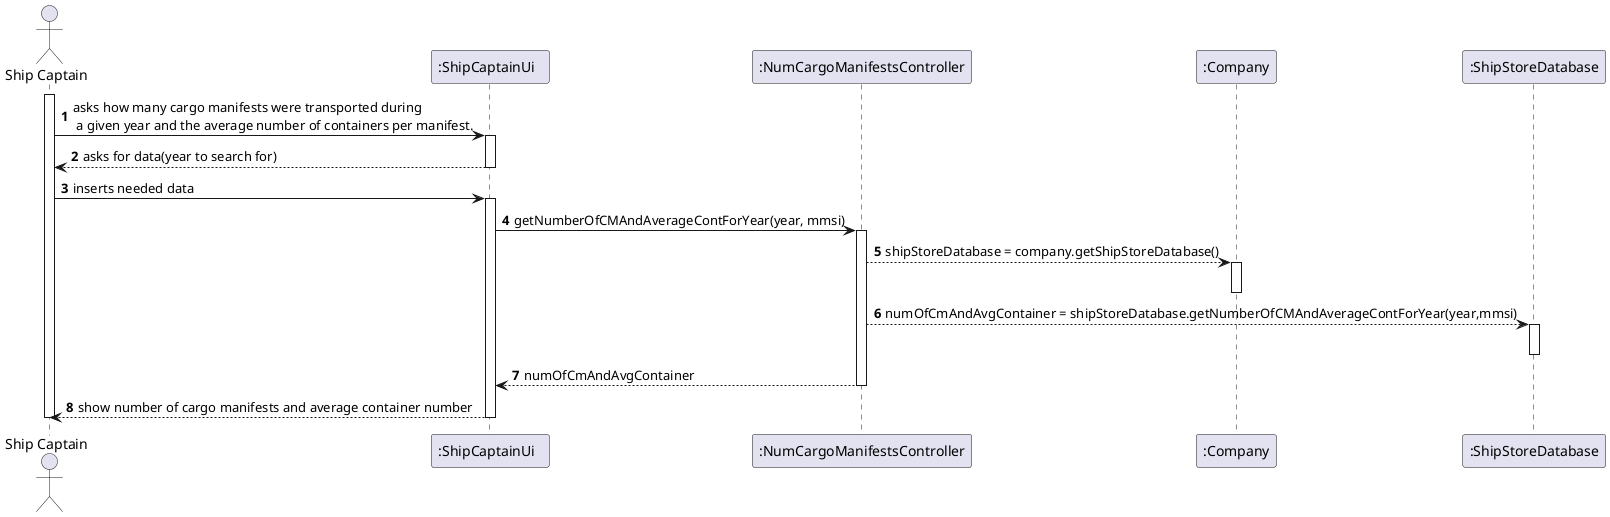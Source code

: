 @startuml
autonumber
'hide footbox
actor "Ship Captain" as SC
participant ":ShipCaptainUi  " as UI
participant ":NumCargoManifestsController" as CTRL
participant ":Company" as CP
participant ":ShipStoreDatabase" as SS


activate SC
SC -> UI : asks how many cargo manifests were transported during\n a given year and the average number of containers per manifest.
activate UI
UI --> SC : asks for data(year to search for)
deactivate UI
SC -> UI : inserts needed data
activate UI
UI -> CTRL : getNumberOfCMAndAverageContForYear(year, mmsi)
activate CTRL
CTRL --> CP : shipStoreDatabase = company.getShipStoreDatabase()
activate CP
deactivate CP
CTRL --> SS : numOfCmAndAvgContainer = shipStoreDatabase.getNumberOfCMAndAverageContForYear(year,mmsi)
activate SS
deactivate SS
CTRL --> UI : numOfCmAndAvgContainer
deactivate CTRL
UI --> SC : show number of cargo manifests and average container number
deactivate UI
deactivate SC

@enduml
